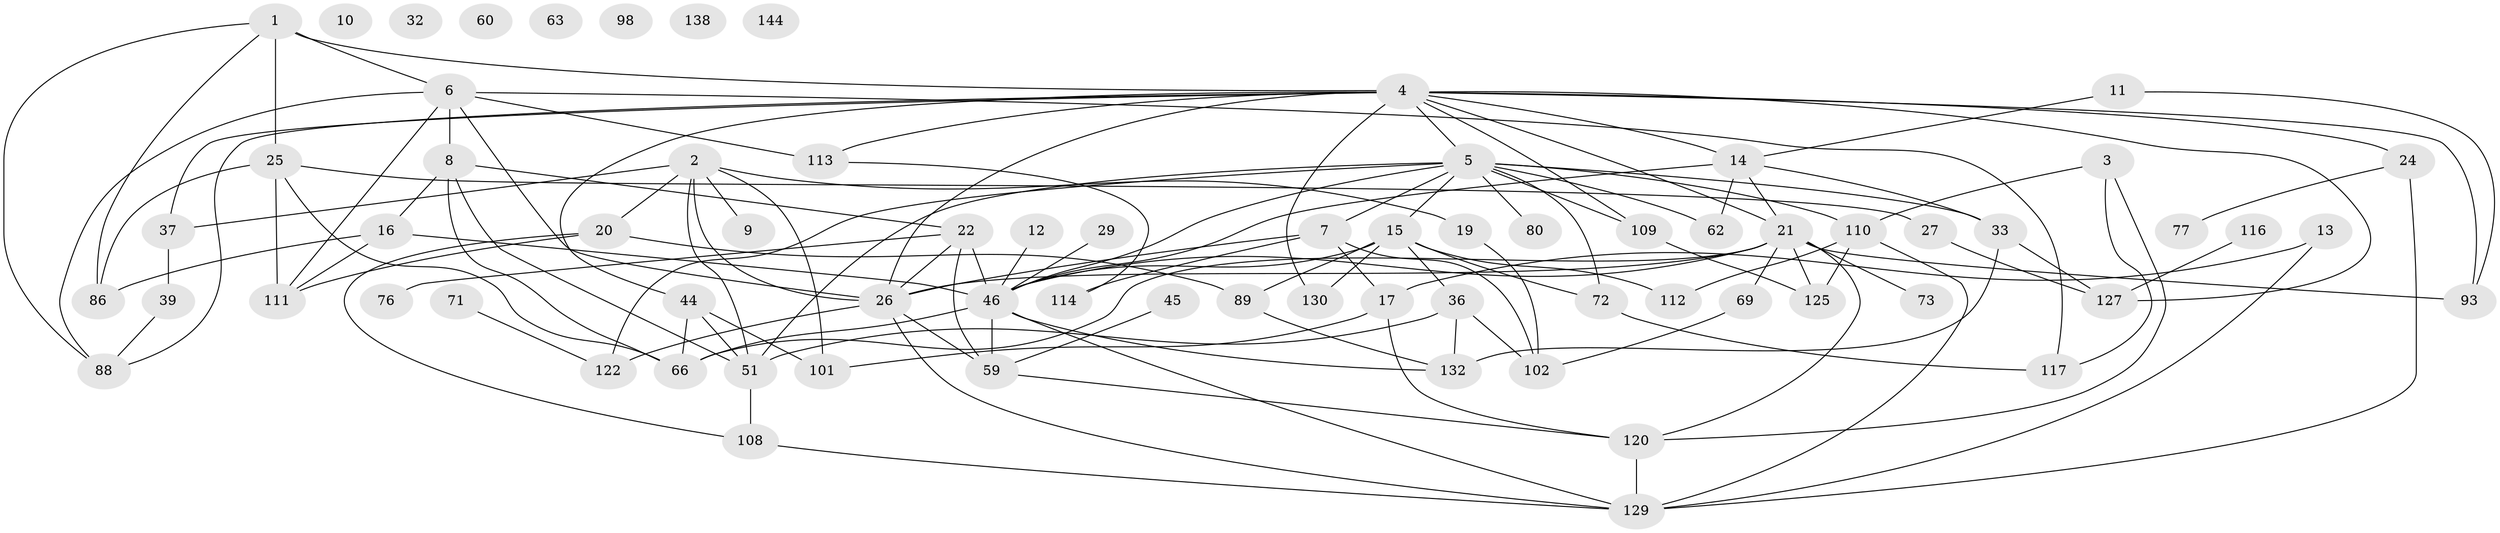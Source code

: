 // original degree distribution, {1: 0.13793103448275862, 5: 0.041379310344827586, 3: 0.3448275862068966, 4: 0.23448275862068965, 2: 0.15172413793103448, 0: 0.04827586206896552, 6: 0.041379310344827586}
// Generated by graph-tools (version 1.1) at 2025/16/03/04/25 18:16:46]
// undirected, 72 vertices, 129 edges
graph export_dot {
graph [start="1"]
  node [color=gray90,style=filled];
  1 [super="+41"];
  2 [super="+91+61+124"];
  3;
  4 [super="+139+81+47"];
  5 [super="+18"];
  6 [super="+31"];
  7 [super="+43"];
  8 [super="+68+28"];
  9 [super="+82"];
  10;
  11 [super="+40"];
  12;
  13 [super="+140"];
  14 [super="+92"];
  15 [super="+65+49+67"];
  16 [super="+23+53"];
  17 [super="+58+79"];
  19 [super="+103"];
  20;
  21 [super="+30+35+87"];
  22 [super="+96+56"];
  24 [super="+52"];
  25 [super="+55+135+84"];
  26 [super="+70+42"];
  27 [super="+38+104"];
  29;
  32;
  33 [super="+34"];
  36;
  37;
  39 [super="+83"];
  44 [super="+94"];
  45;
  46 [super="+57"];
  51 [super="+54+106"];
  59 [super="+105+123"];
  60;
  62 [super="+74"];
  63;
  66 [super="+97"];
  69;
  71;
  72;
  73;
  76;
  77;
  80;
  86 [super="+107"];
  88;
  89 [super="+100"];
  93;
  98;
  101;
  102 [super="+137+145"];
  108;
  109;
  110 [super="+119"];
  111;
  112;
  113;
  114;
  116;
  117;
  120 [super="+131"];
  122;
  125;
  127;
  129 [super="+133"];
  130;
  132;
  138;
  144;
  1 -- 4;
  1 -- 6;
  1 -- 86;
  1 -- 88;
  1 -- 25;
  2 -- 101;
  2 -- 20;
  2 -- 37;
  2 -- 19;
  2 -- 9;
  2 -- 51;
  2 -- 26;
  3 -- 110;
  3 -- 117;
  3 -- 120;
  4 -- 127;
  4 -- 93;
  4 -- 113;
  4 -- 130;
  4 -- 37;
  4 -- 24;
  4 -- 44;
  4 -- 26;
  4 -- 5;
  4 -- 21;
  4 -- 88;
  4 -- 109;
  4 -- 14;
  5 -- 62;
  5 -- 33;
  5 -- 72;
  5 -- 109;
  5 -- 46;
  5 -- 110;
  5 -- 80;
  5 -- 51;
  5 -- 122;
  5 -- 15;
  5 -- 7;
  6 -- 111;
  6 -- 113;
  6 -- 117;
  6 -- 8;
  6 -- 88;
  6 -- 26;
  7 -- 102;
  7 -- 114;
  7 -- 26;
  7 -- 17;
  8 -- 16;
  8 -- 66;
  8 -- 51;
  8 -- 22;
  11 -- 93;
  11 -- 14;
  12 -- 46;
  13 -- 17 [weight=2];
  13 -- 129;
  14 -- 62;
  14 -- 33;
  14 -- 21;
  14 -- 46;
  15 -- 130 [weight=2];
  15 -- 36;
  15 -- 72;
  15 -- 89 [weight=2];
  15 -- 112;
  15 -- 46;
  16 -- 111;
  16 -- 86;
  16 -- 46;
  17 -- 101;
  17 -- 120;
  19 -- 102;
  20 -- 108;
  20 -- 111;
  20 -- 89;
  21 -- 69;
  21 -- 125;
  21 -- 93;
  21 -- 26;
  21 -- 66;
  21 -- 46;
  21 -- 120;
  21 -- 73;
  22 -- 46;
  22 -- 26;
  22 -- 76;
  22 -- 59;
  24 -- 129;
  24 -- 77;
  25 -- 111;
  25 -- 86;
  25 -- 27 [weight=2];
  25 -- 66;
  26 -- 122;
  26 -- 59;
  26 -- 129;
  27 -- 127;
  29 -- 46;
  33 -- 127;
  33 -- 132;
  36 -- 102;
  36 -- 132;
  36 -- 51;
  37 -- 39;
  39 -- 88;
  44 -- 66;
  44 -- 101;
  44 -- 51;
  45 -- 59;
  46 -- 59;
  46 -- 129;
  46 -- 66;
  46 -- 132;
  51 -- 108;
  59 -- 120;
  69 -- 102;
  71 -- 122;
  72 -- 117;
  89 -- 132;
  108 -- 129;
  109 -- 125;
  110 -- 112;
  110 -- 129;
  110 -- 125;
  113 -- 114;
  116 -- 127;
  120 -- 129;
}

